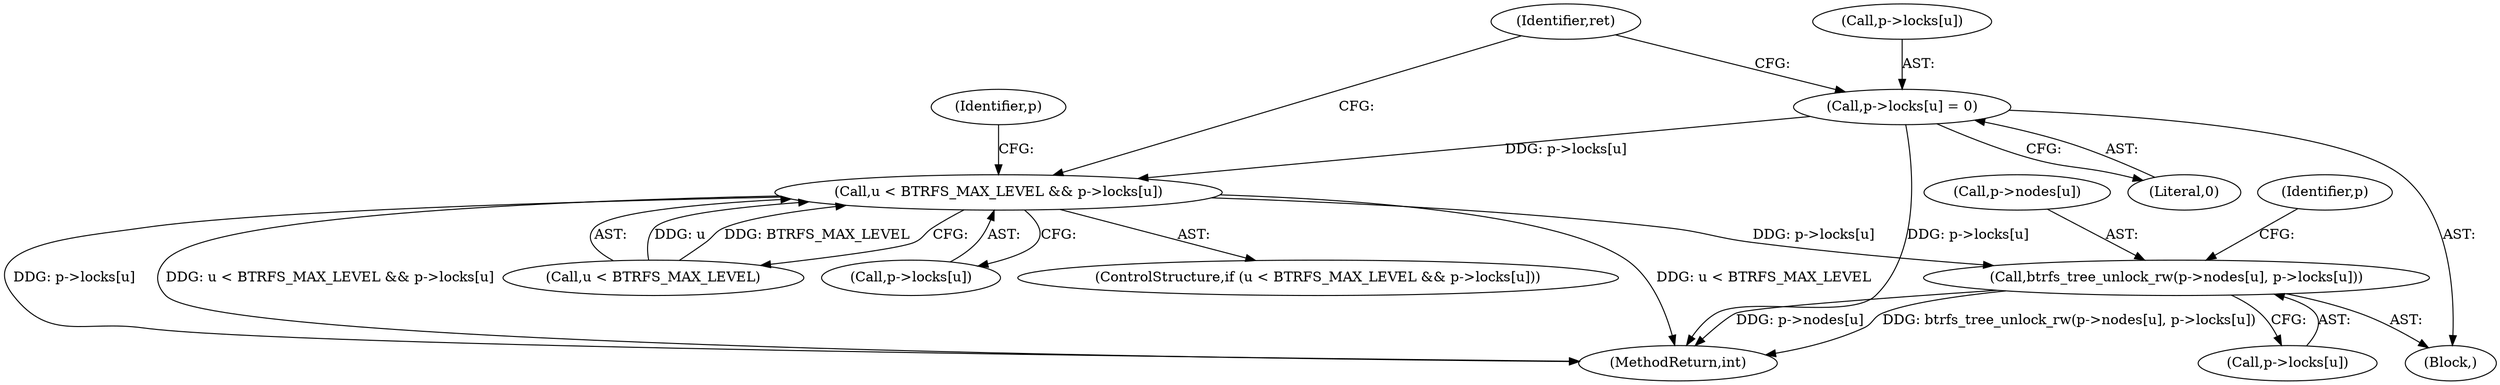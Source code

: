 digraph "0_linux_5f5bc6b1e2d5a6f827bc860ef2dc5b6f365d1339@pointer" {
"1000459" [label="(Call,p->locks[u] = 0)"];
"1000438" [label="(Call,u < BTRFS_MAX_LEVEL && p->locks[u])"];
"1000448" [label="(Call,btrfs_tree_unlock_rw(p->nodes[u], p->locks[u]))"];
"1000465" [label="(Literal,0)"];
"1000442" [label="(Call,p->locks[u])"];
"1000439" [label="(Call,u < BTRFS_MAX_LEVEL)"];
"1000462" [label="(Identifier,p)"];
"1000460" [label="(Call,p->locks[u])"];
"1000459" [label="(Call,p->locks[u] = 0)"];
"1000467" [label="(Identifier,ret)"];
"1000771" [label="(MethodReturn,int)"];
"1000438" [label="(Call,u < BTRFS_MAX_LEVEL && p->locks[u])"];
"1000448" [label="(Call,btrfs_tree_unlock_rw(p->nodes[u], p->locks[u]))"];
"1000454" [label="(Call,p->locks[u])"];
"1000451" [label="(Identifier,p)"];
"1000449" [label="(Call,p->nodes[u])"];
"1000437" [label="(ControlStructure,if (u < BTRFS_MAX_LEVEL && p->locks[u]))"];
"1000447" [label="(Block,)"];
"1000459" -> "1000447"  [label="AST: "];
"1000459" -> "1000465"  [label="CFG: "];
"1000460" -> "1000459"  [label="AST: "];
"1000465" -> "1000459"  [label="AST: "];
"1000467" -> "1000459"  [label="CFG: "];
"1000459" -> "1000771"  [label="DDG: p->locks[u]"];
"1000459" -> "1000438"  [label="DDG: p->locks[u]"];
"1000438" -> "1000437"  [label="AST: "];
"1000438" -> "1000439"  [label="CFG: "];
"1000438" -> "1000442"  [label="CFG: "];
"1000439" -> "1000438"  [label="AST: "];
"1000442" -> "1000438"  [label="AST: "];
"1000451" -> "1000438"  [label="CFG: "];
"1000467" -> "1000438"  [label="CFG: "];
"1000438" -> "1000771"  [label="DDG: p->locks[u]"];
"1000438" -> "1000771"  [label="DDG: u < BTRFS_MAX_LEVEL && p->locks[u]"];
"1000438" -> "1000771"  [label="DDG: u < BTRFS_MAX_LEVEL"];
"1000439" -> "1000438"  [label="DDG: u"];
"1000439" -> "1000438"  [label="DDG: BTRFS_MAX_LEVEL"];
"1000438" -> "1000448"  [label="DDG: p->locks[u]"];
"1000448" -> "1000447"  [label="AST: "];
"1000448" -> "1000454"  [label="CFG: "];
"1000449" -> "1000448"  [label="AST: "];
"1000454" -> "1000448"  [label="AST: "];
"1000462" -> "1000448"  [label="CFG: "];
"1000448" -> "1000771"  [label="DDG: p->nodes[u]"];
"1000448" -> "1000771"  [label="DDG: btrfs_tree_unlock_rw(p->nodes[u], p->locks[u])"];
}

